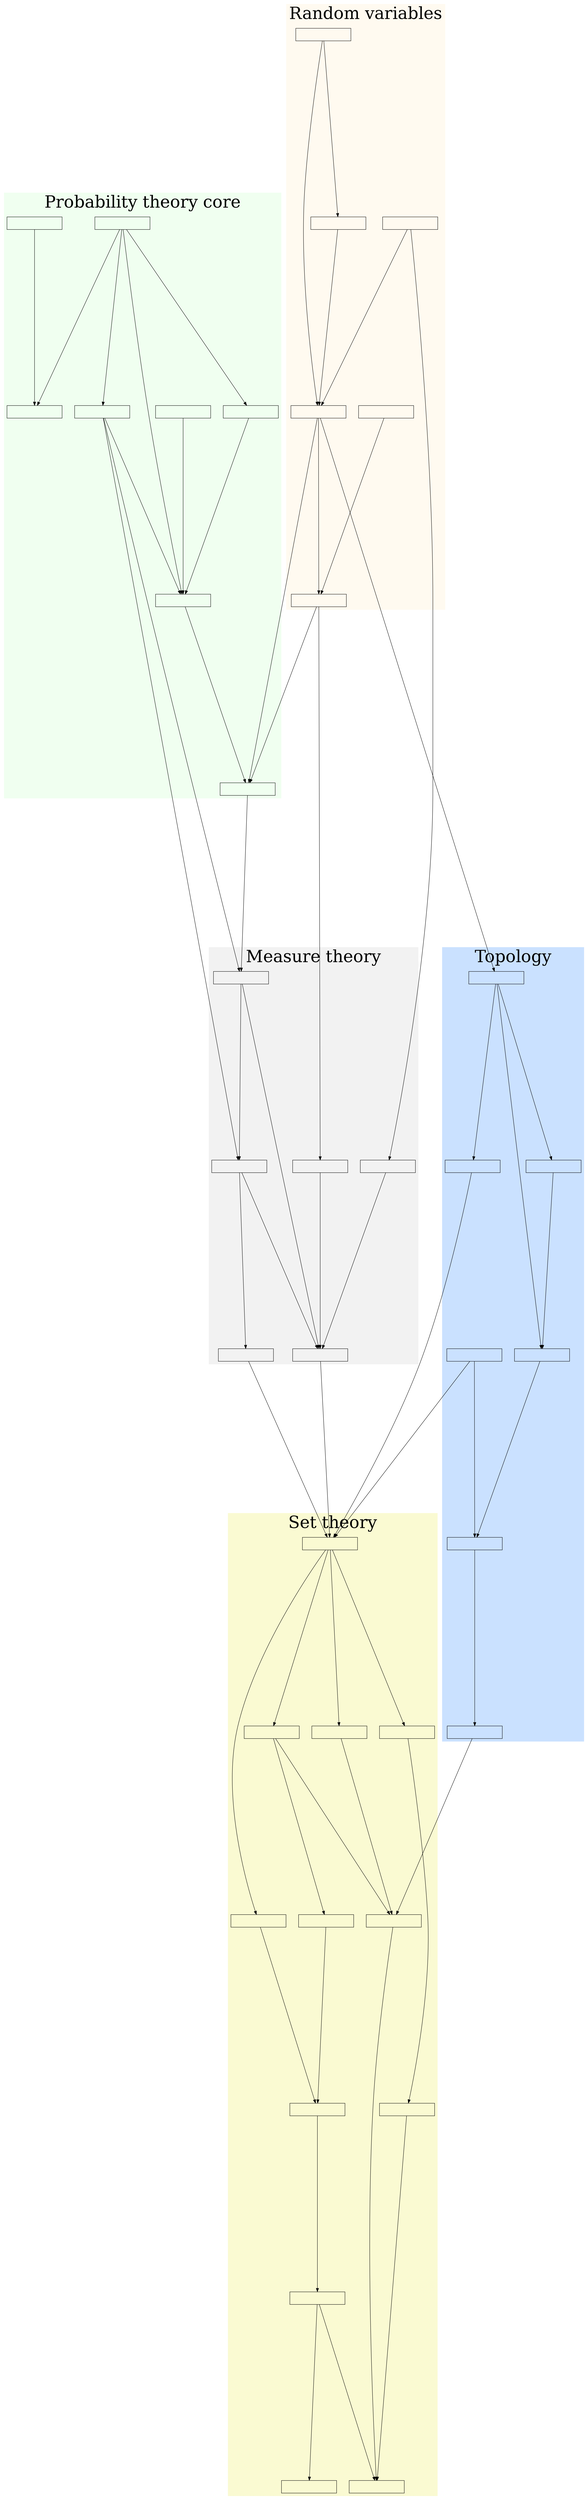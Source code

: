 digraph G {

graph [ ]

ranksep=7; # large space between same-rank nodes
#splines=ortho;
nodesep = 0.5;  # more space between all nodes


node [fixedsize=false,
#fontname="Ubuntu"
fontsize=64,
#height=1,
shape=box,
#style="filled,setlinewidth(6)"
width=2.2
#style=filled,
fillcolor=palegreen1,
]


subgraph cluster_1 {
label = "Set theory";
fontsize=48;
style=filled;
color=lightgoldenrodyellow;

Set [label="", image="nodes/Set.png"]

Set_of_Sets [label="", image="nodes/Set_of_Sets.png"]
Set_of_Sets -> Set

Unit_of_System_of_Sets [label="", image="nodes/Unit_of_System_of_Sets.png"]
Unit_of_System_of_Sets -> Set_of_Sets

Ordered_Pair [label="", image="nodes/Ordered_Pair.png"]

Set_Difference [label="", image="nodes/Set_Difference.png"]
Set_Difference -> Set

Cartesian_Product [label="", image="nodes/Cartesian_Product.png"]
Cartesian_Product -> Set
Cartesian_Product -> Ordered_Pair

Mapping [label="", image="nodes/Mapping.png"]
Mapping -> Cartesian_Product

Closed_under_Mapping [label="", image="nodes/Closed_under_Mapping.png"]
Closed_under_Mapping -> Mapping

Sequence [label="", image="nodes/Sequence.png"]
Sequence -> Mapping


Set_Union_Countable_Union [label="", image="nodes/Set_Union_Countable_Union.png"]
Set_Union_Countable_Union -> Set_of_Sets
Set_Union_Countable_Union -> Sequence



# Indexing_Set [label=
# "Indexing Set
# TODO"]
# 
# Indexing_Set_Indexed_Set [label=
# "Indexing Set/Indexed Set
# TODO"]
# 
# Indexing_Set -> Set
# 
# Indexing_Set_Family [label=
# "Indexing Set/Family
# TODO"]
# 
# Indexing_Set_Family_of_Sets [label=
# "Indexing Set/Family of Sets
# TODO"]
# 
# Indexing_Set_Family_of_Sets -> Indexing_Set
# Indexing_Set_Family_of_Sets -> Set_of_Sets
# Indexing_Set_Family_of_Sets -> Indexing_Set_Family
# 
# Set_Union_Family_of_Sets [label=
# "Set Union/Family of Sets
# TODO"]
# 
# Set_Union_Family_of_Sets -> Indexing_Set
# Set_Union_Family_of_Sets -> Indexing_Set_Indexed_Set





Relative_Complement [label="", image="nodes/Relative_Complement.png"]
Relative_Complement -> Set_Difference


Sigma_Algebra [label="", image="nodes/Sigma_Algebra.png"]
Sigma_Algebra -> Unit_of_System_of_Sets
Sigma_Algebra -> Closed_under_Mapping
Sigma_Algebra -> Set_Union_Countable_Union
Sigma_Algebra -> Relative_Complement



}



subgraph cluster_3 {
label = "Topology";
fontsize=48;
style=filled;
color=lightsteelblue1;

Power_Set [label="", image="nodes/Power_Set.png"]
Power_Set -> Set_of_Sets


Topology [label="", image="nodes/Topology.png"]
Topology -> Power_Set

Topological_Space [label="", image="nodes/Topological_Space.png"]
Topological_Space -> Topology

Borel_Sigma_Algebra [label="", image="nodes/Borel_Sigma_Algebra.png"]
Borel_Sigma_Algebra -> Topological_Space
Borel_Sigma_Algebra -> Sigma_Algebra_Generated_by_Collection_of_Subsets
Borel_Sigma_Algebra -> Open_Set_Topology

Open_Set_Topology [label="", image="nodes/Open_Set_Topology.png"]
Open_Set_Topology -> Topological_Space

Difference_Topology_Sigma_Algebra -> Topology
Difference_Topology_Sigma_Algebra -> Sigma_Algebra

Difference_Topology_Sigma_Algebra [label="", image="nodes/Difference_Topology_Sigma_Algebra.png"]
}




subgraph cluster_2 {
label = "Measure theory";
fontsize=48;
style=filled;
color=gray95;


Sigma_Algebra_Generated_by_Collection_of_Subsets [label="", image="nodes/Sigma_Algebra_Generated_by_Collection_of_Subsets.png"]
Sigma_Algebra_Generated_by_Collection_of_Subsets -> Sigma_Algebra


Measurable_Space [label="", image="nodes/Measurable_Space.png"]
Measurable_Space -> Sigma_Algebra


Measure_Measure_Theory [label="", image="nodes/Measure_Measure_Theory.png"]
Measure_Measure_Theory -> Measurable_Space
Measure_Measure_Theory -> Countably_Additive_Function

Countably_Additive_Function [label="", image="nodes/Countably_Additive_Function.png"]
Countably_Additive_Function -> Sigma_Algebra

Measure_Space [label="", image="nodes/Measure_Space.png"]
Measure_Space -> Measure_Measure_Theory
Measure_Space -> Measurable_Space
# Measure_Space -> Sigma_Algebra


# Measurable_Function_Real_Valued_Function [label="", image="nodes/Measurable_Function_Real_Valued_Function.png"]
# Measurable_Function_Real_Valued_Function -> Measurable_Space

Measurable_Set [label="", image="nodes/Measurable_Set.png"]
Measurable_Set -> Measurable_Space

Measurable_Mapping [label="", image="nodes/Measurable_Mapping.png"]
Measurable_Mapping -> Measurable_Space


}

subgraph cluster_4 {
label = "Probability theory core";
fontsize=48;
style=filled;
color=honeydew;

Probability_Space [label="", image="nodes/Probability_Space.png"]
Probability_Space -> Measure_Space

Experiment [label="", image="nodes/Experiment.png"]
Experiment -> Probability_Space

Elementary_Event [label="", image="nodes/Elementary_Event.png"]
Elementary_Event -> Experiment

Probability_Measure [label="", image="nodes/Probability_Measure.png"]
Probability_Measure -> Measure_Space
Probability_Measure -> Measure_Measure_Theory
Probability_Measure -> Experiment

Probability_Formal_Definition [label="", image="nodes/Probability_Formal_Definition.png"]
Probability_Formal_Definition -> Experiment
Probability_Formal_Definition -> Event
Probability_Formal_Definition -> Event_Space
Probability_Formal_Definition -> Probability_Measure

Event_Space [label="", image="nodes/Event_Space.png"]
Event_Space -> Experiment

Event [label="", image="nodes/Event.png"]

Occurence [label="", image="nodes/Occurence.png"]
Occurence -> Event

}


subgraph cluster_5 {
label = "Random variables";
fontsize=48;
style=filled;
color=floralwhite;

Random_Variable_General_Definition [label="", image="nodes/Random_Variable_General_Definition.png"]
Random_Variable_General_Definition -> Probability_Space
# Random_Variable_General_Definition -> Measurable_Space
Random_Variable_General_Definition -> Measurable_Mapping


Real_Valued_Random_Variable [label="", image="nodes/Real_Valued_Random_Variable.png"]
Real_Valued_Random_Variable -> Probability_Space
Real_Valued_Random_Variable -> Borel_Sigma_Algebra
Real_Valued_Random_Variable -> Random_Variable_General_Definition


Real_Valued_Random_Variable_Notation [label="", image="nodes/Real_Valued_Random_Variable_Notation.png"]
Real_Valued_Random_Variable_Notation -> Real_Valued_Random_Variable
Real_Valued_Random_Variable_Notation -> Measurable_Set


Discrete_Random_Variable [label="", image="nodes/Discrete_Random_Variable.png"]
Discrete_Random_Variable -> Random_Variable_General_Definition

Cumulative_Distribution_Function [label="", image="nodes/Cumulative_Distribution_Function.png"]
Cumulative_Distribution_Function -> Real_Valued_Random_Variable

Continuous_Random_Variable [label="", image="nodes/Continuous_Random_Variable.png"]
Continuous_Random_Variable -> Real_Valued_Random_Variable
Continuous_Random_Variable -> Cumulative_Distribution_Function

}


}
